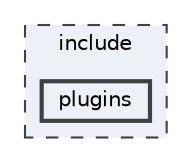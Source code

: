 digraph "include/plugins"
{
 // LATEX_PDF_SIZE
  bgcolor="transparent";
  edge [fontname=Helvetica,fontsize=10,labelfontname=Helvetica,labelfontsize=10];
  node [fontname=Helvetica,fontsize=10,shape=box,height=0.2,width=0.4];
  compound=true
  subgraph clusterdir_d44c64559bbebec7f509842c48db8b23 {
    graph [ bgcolor="#edf0f7", pencolor="grey25", label="include", fontname=Helvetica,fontsize=10 style="filled,dashed", URL="dir_d44c64559bbebec7f509842c48db8b23.html",tooltip=""]
  dir_80a97e946e592a634a6c19a3e8899843 [label="plugins", fillcolor="#edf0f7", color="grey25", style="filled,bold", URL="dir_80a97e946e592a634a6c19a3e8899843.html",tooltip=""];
  }
}
